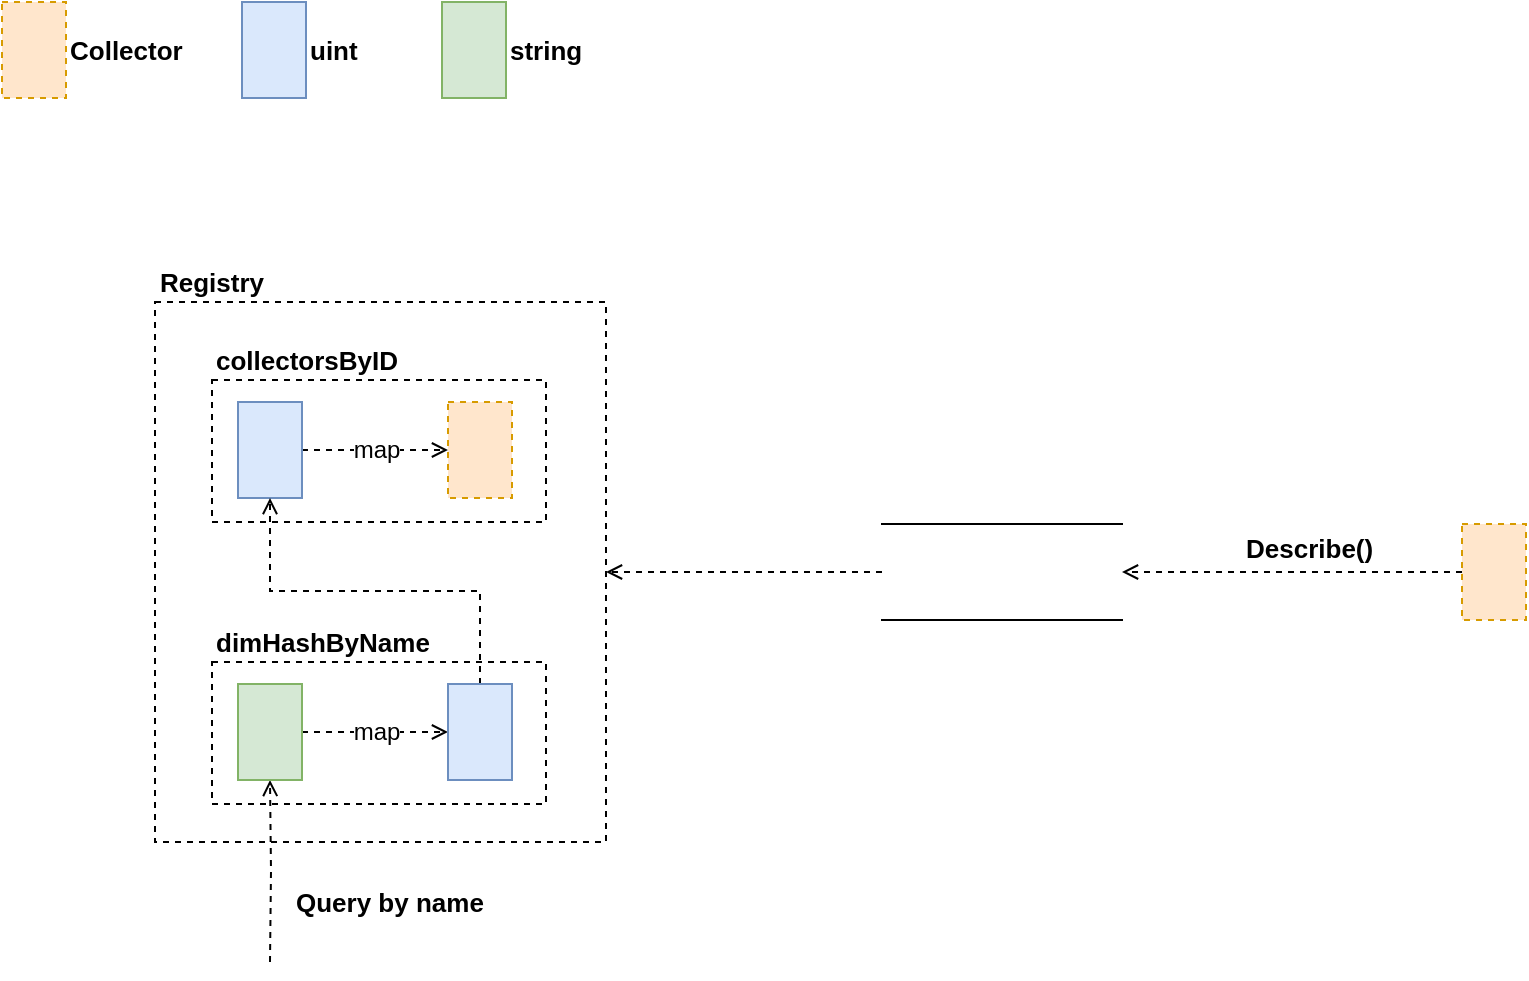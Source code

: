 <mxfile version="12.9.3" type="device"><diagram id="NXCIKCMJMVYy7fZ28tpG" name="registry"><mxGraphModel dx="946" dy="725" grid="1" gridSize="10" guides="1" tooltips="1" connect="1" arrows="1" fold="1" page="1" pageScale="1" pageWidth="850" pageHeight="1100" math="0" shadow="0"><root><mxCell id="0"/><mxCell id="1" parent="0"/><mxCell id="YZt_KRWiUD4rHnsbdJaT-18" value="" style="rounded=0;whiteSpace=wrap;html=1;fontSize=13;align=left;fillColor=none;dashed=1;" vertex="1" parent="1"><mxGeometry x="96.5" y="170" width="225.5" height="270" as="geometry"/></mxCell><mxCell id="YZt_KRWiUD4rHnsbdJaT-10" value="" style="rounded=0;whiteSpace=wrap;html=1;fontSize=13;align=left;fillColor=none;dashed=1;" vertex="1" parent="1"><mxGeometry x="125" y="209" width="167" height="71" as="geometry"/></mxCell><mxCell id="YZt_KRWiUD4rHnsbdJaT-1" value="" style="rounded=0;whiteSpace=wrap;html=1;fillColor=#ffe6cc;strokeColor=#d79b00;dashed=1;" vertex="1" parent="1"><mxGeometry x="20" y="20" width="32" height="48" as="geometry"/></mxCell><mxCell id="YZt_KRWiUD4rHnsbdJaT-2" value="Collector" style="text;html=1;align=left;verticalAlign=middle;resizable=0;points=[];autosize=1;fontStyle=1;fontSize=13;" vertex="1" parent="1"><mxGeometry x="52" y="34" width="70" height="20" as="geometry"/></mxCell><mxCell id="YZt_KRWiUD4rHnsbdJaT-3" value="" style="rounded=0;whiteSpace=wrap;html=1;fillColor=#dae8fc;strokeColor=#6c8ebf;" vertex="1" parent="1"><mxGeometry x="140" y="20" width="32" height="48" as="geometry"/></mxCell><mxCell id="YZt_KRWiUD4rHnsbdJaT-4" value="uint" style="text;html=1;align=left;verticalAlign=middle;resizable=0;points=[];autosize=1;fontStyle=1;fontSize=13;" vertex="1" parent="1"><mxGeometry x="172" y="34" width="40" height="20" as="geometry"/></mxCell><mxCell id="YZt_KRWiUD4rHnsbdJaT-5" value="" style="rounded=0;whiteSpace=wrap;html=1;fillColor=#d5e8d4;strokeColor=#82b366;" vertex="1" parent="1"><mxGeometry x="240" y="20" width="32" height="48" as="geometry"/></mxCell><mxCell id="YZt_KRWiUD4rHnsbdJaT-6" value="string" style="text;html=1;align=left;verticalAlign=middle;resizable=0;points=[];autosize=1;fontStyle=1;fontSize=13;" vertex="1" parent="1"><mxGeometry x="272" y="34" width="50" height="20" as="geometry"/></mxCell><mxCell id="YZt_KRWiUD4rHnsbdJaT-11" value="map" style="edgeStyle=orthogonalEdgeStyle;rounded=0;orthogonalLoop=1;jettySize=auto;html=1;exitX=1;exitY=0.5;exitDx=0;exitDy=0;entryX=0;entryY=0.5;entryDx=0;entryDy=0;fontSize=12;endArrow=open;endFill=0;dashed=1;" edge="1" parent="1" source="YZt_KRWiUD4rHnsbdJaT-7" target="YZt_KRWiUD4rHnsbdJaT-8"><mxGeometry relative="1" as="geometry"/></mxCell><mxCell id="YZt_KRWiUD4rHnsbdJaT-7" value="" style="rounded=0;whiteSpace=wrap;html=1;fillColor=#dae8fc;strokeColor=#6c8ebf;" vertex="1" parent="1"><mxGeometry x="138" y="220" width="32" height="48" as="geometry"/></mxCell><mxCell id="YZt_KRWiUD4rHnsbdJaT-8" value="" style="rounded=0;whiteSpace=wrap;html=1;fillColor=#ffe6cc;strokeColor=#d79b00;dashed=1;" vertex="1" parent="1"><mxGeometry x="243" y="220" width="32" height="48" as="geometry"/></mxCell><mxCell id="YZt_KRWiUD4rHnsbdJaT-12" value="collectorsByID" style="text;html=1;align=left;verticalAlign=middle;resizable=0;points=[];autosize=1;fontStyle=1;fontSize=13;" vertex="1" parent="1"><mxGeometry x="125" y="189" width="110" height="20" as="geometry"/></mxCell><mxCell id="YZt_KRWiUD4rHnsbdJaT-13" value="" style="rounded=0;whiteSpace=wrap;html=1;fontSize=13;align=left;fillColor=none;dashed=1;" vertex="1" parent="1"><mxGeometry x="125" y="350" width="167" height="71" as="geometry"/></mxCell><mxCell id="YZt_KRWiUD4rHnsbdJaT-14" value="map" style="edgeStyle=orthogonalEdgeStyle;rounded=0;orthogonalLoop=1;jettySize=auto;html=1;exitX=1;exitY=0.5;exitDx=0;exitDy=0;entryX=0;entryY=0.5;entryDx=0;entryDy=0;fontSize=12;endArrow=open;endFill=0;dashed=1;" edge="1" parent="1" source="YZt_KRWiUD4rHnsbdJaT-15" target="YZt_KRWiUD4rHnsbdJaT-16"><mxGeometry relative="1" as="geometry"/></mxCell><mxCell id="YZt_KRWiUD4rHnsbdJaT-20" style="edgeStyle=orthogonalEdgeStyle;rounded=0;orthogonalLoop=1;jettySize=auto;html=1;dashed=1;endArrow=open;endFill=0;fontSize=12;entryX=0.5;entryY=1;entryDx=0;entryDy=0;" edge="1" parent="1" target="YZt_KRWiUD4rHnsbdJaT-15"><mxGeometry relative="1" as="geometry"><mxPoint x="154" y="490" as="targetPoint"/><mxPoint x="154" y="500" as="sourcePoint"/></mxGeometry></mxCell><mxCell id="YZt_KRWiUD4rHnsbdJaT-15" value="" style="rounded=0;whiteSpace=wrap;html=1;fillColor=#d5e8d4;strokeColor=#82b366;" vertex="1" parent="1"><mxGeometry x="138" y="361" width="32" height="48" as="geometry"/></mxCell><mxCell id="YZt_KRWiUD4rHnsbdJaT-21" style="edgeStyle=orthogonalEdgeStyle;rounded=0;orthogonalLoop=1;jettySize=auto;html=1;exitX=0.5;exitY=0;exitDx=0;exitDy=0;entryX=0.5;entryY=1;entryDx=0;entryDy=0;dashed=1;endArrow=open;endFill=0;fontSize=12;" edge="1" parent="1" source="YZt_KRWiUD4rHnsbdJaT-16" target="YZt_KRWiUD4rHnsbdJaT-7"><mxGeometry relative="1" as="geometry"/></mxCell><mxCell id="YZt_KRWiUD4rHnsbdJaT-16" value="" style="rounded=0;whiteSpace=wrap;html=1;fillColor=#dae8fc;strokeColor=#6c8ebf;" vertex="1" parent="1"><mxGeometry x="243" y="361" width="32" height="48" as="geometry"/></mxCell><mxCell id="YZt_KRWiUD4rHnsbdJaT-17" value="dimHashByName" style="text;html=1;align=left;verticalAlign=middle;resizable=0;points=[];autosize=1;fontStyle=1;fontSize=13;" vertex="1" parent="1"><mxGeometry x="125" y="330" width="120" height="20" as="geometry"/></mxCell><mxCell id="YZt_KRWiUD4rHnsbdJaT-19" value="Registry" style="text;html=1;align=left;verticalAlign=middle;resizable=0;points=[];autosize=1;fontStyle=1;fontSize=13;" vertex="1" parent="1"><mxGeometry x="96.5" y="150" width="70" height="20" as="geometry"/></mxCell><mxCell id="YZt_KRWiUD4rHnsbdJaT-25" style="edgeStyle=orthogonalEdgeStyle;rounded=0;orthogonalLoop=1;jettySize=auto;html=1;exitX=0;exitY=0.5;exitDx=0;exitDy=0;entryX=1;entryY=0.5;entryDx=0;entryDy=0;dashed=1;endArrow=open;endFill=0;fontSize=12;" edge="1" parent="1" source="YZt_KRWiUD4rHnsbdJaT-22" target="YZt_KRWiUD4rHnsbdJaT-18"><mxGeometry relative="1" as="geometry"/></mxCell><mxCell id="YZt_KRWiUD4rHnsbdJaT-22" value="" style="shape=partialRectangle;whiteSpace=wrap;html=1;left=0;right=0;fillColor=none;fontSize=12;align=left;" vertex="1" parent="1"><mxGeometry x="460" y="281" width="120" height="48" as="geometry"/></mxCell><mxCell id="YZt_KRWiUD4rHnsbdJaT-24" style="edgeStyle=orthogonalEdgeStyle;rounded=0;orthogonalLoop=1;jettySize=auto;html=1;exitX=0;exitY=0.5;exitDx=0;exitDy=0;entryX=1;entryY=0.5;entryDx=0;entryDy=0;dashed=1;endArrow=open;endFill=0;fontSize=12;" edge="1" parent="1" source="YZt_KRWiUD4rHnsbdJaT-23" target="YZt_KRWiUD4rHnsbdJaT-22"><mxGeometry relative="1" as="geometry"/></mxCell><mxCell id="YZt_KRWiUD4rHnsbdJaT-23" value="" style="rounded=0;whiteSpace=wrap;html=1;fillColor=#ffe6cc;strokeColor=#d79b00;dashed=1;" vertex="1" parent="1"><mxGeometry x="750" y="281" width="32" height="48" as="geometry"/></mxCell><mxCell id="YZt_KRWiUD4rHnsbdJaT-26" value="Describe()" style="text;html=1;align=left;verticalAlign=middle;resizable=0;points=[];autosize=1;fontStyle=1;fontSize=13;" vertex="1" parent="1"><mxGeometry x="640" y="283" width="80" height="20" as="geometry"/></mxCell><mxCell id="YZt_KRWiUD4rHnsbdJaT-28" value="Query by name" style="text;html=1;align=left;verticalAlign=middle;resizable=0;points=[];autosize=1;fontStyle=1;fontSize=13;" vertex="1" parent="1"><mxGeometry x="165" y="460" width="110" height="20" as="geometry"/></mxCell></root></mxGraphModel></diagram></mxfile>